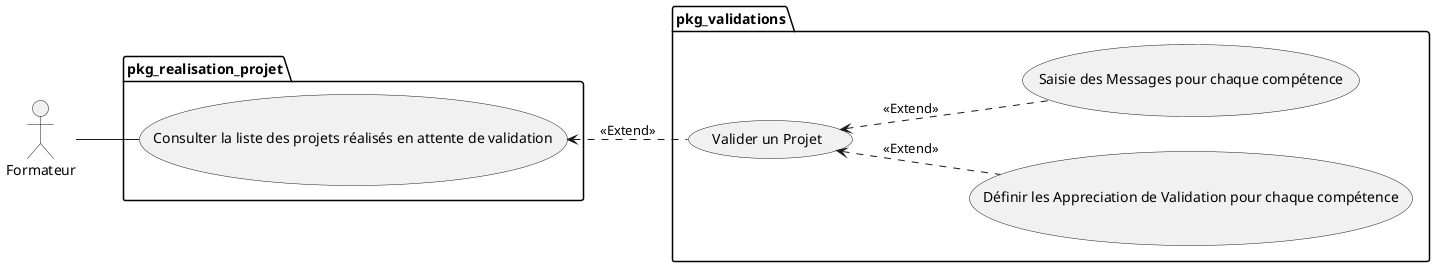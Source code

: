@startuml uses_cases_pkg_validations

left to right direction
actor Formateur



package pkg_validations {

 
  (Valider un Projet) <.. (Définir les Appreciation de Validation pour chaque compétence):<<Extend>>
  (Valider un Projet) <.. (Saisie des Messages pour chaque compétence):<<Extend>>
} 


package pkg_realisation_projet{

   Formateur -- (Consulter la liste des projets réalisés en attente de validation)
   (Consulter la liste des projets réalisés en attente de validation) <.. (Valider un Projet):<<Extend>>

}

@enduml